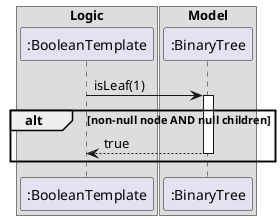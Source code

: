 @startuml
box Logic
participant ":BooleanTemplate" as BooleanTemplate
end box

box Model
participant ":BinaryTree" as BinaryTree
end box
autoactivate on
BooleanTemplate -> BinaryTree : isLeaf(1)

alt non-null node AND null children
return true

end
@enduml
